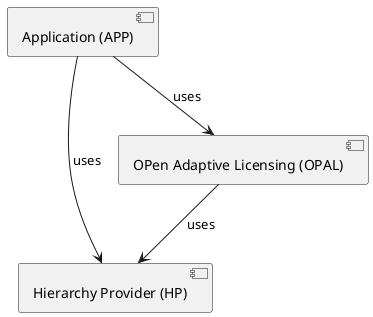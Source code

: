 @startuml
component  [Hierarchy Provider (HP)] as HP
component  [OPen Adaptive Licensing (OPAL)] as OPAL
component  [Application (APP)] as APP

APP --> HP : uses
APP --> OPAL : uses
OPAL --> HP : uses

@enduml